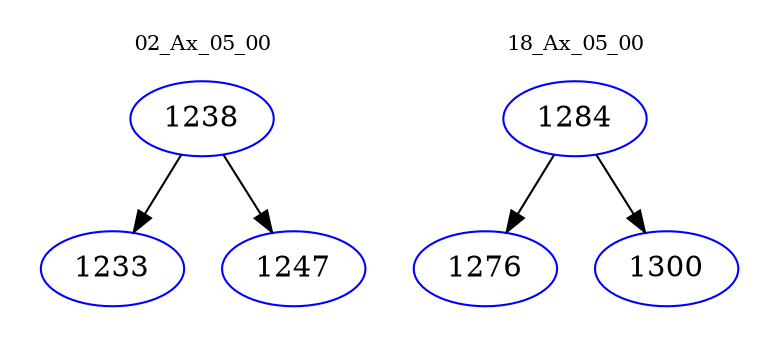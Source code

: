 digraph{
subgraph cluster_0 {
color = white
label = "02_Ax_05_00";
fontsize=10;
T0_1238 [label="1238", color="blue"]
T0_1238 -> T0_1233 [color="black"]
T0_1233 [label="1233", color="blue"]
T0_1238 -> T0_1247 [color="black"]
T0_1247 [label="1247", color="blue"]
}
subgraph cluster_1 {
color = white
label = "18_Ax_05_00";
fontsize=10;
T1_1284 [label="1284", color="blue"]
T1_1284 -> T1_1276 [color="black"]
T1_1276 [label="1276", color="blue"]
T1_1284 -> T1_1300 [color="black"]
T1_1300 [label="1300", color="blue"]
}
}
